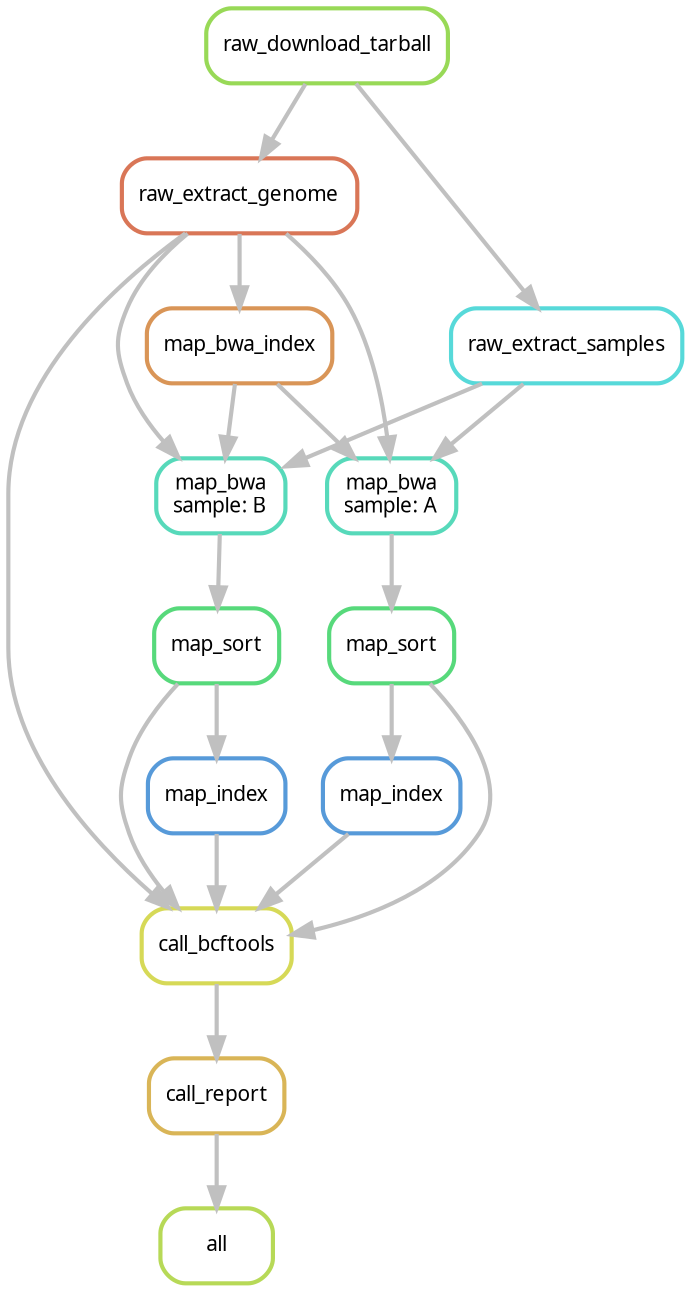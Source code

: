 digraph snakemake_dag {
    graph[bgcolor=white, margin=0];
    node[shape=box, style=rounded, fontname=sans,                 fontsize=10, penwidth=2];
    edge[penwidth=2, color=grey];
	0[label = "all", color = "0.21 0.6 0.85", style="rounded"];
	1[label = "call_report", color = "0.12 0.6 0.85", style="rounded"];
	2[label = "call_bcftools", color = "0.17 0.6 0.85", style="rounded"];
	3[label = "raw_extract_genome", color = "0.04 0.6 0.85", style="rounded"];
	4[label = "raw_download_tarball", color = "0.25 0.6 0.85", style="rounded"];
	5[label = "map_sort", color = "0.38 0.6 0.85", style="rounded"];
	6[label = "map_bwa\nsample: A", color = "0.46 0.6 0.85", style="rounded"];
	7[label = "raw_extract_samples", color = "0.50 0.6 0.85", style="rounded"];
	8[label = "map_bwa_index", color = "0.08 0.6 0.85", style="rounded"];
	9[label = "map_sort", color = "0.38 0.6 0.85", style="rounded"];
	10[label = "map_bwa\nsample: B", color = "0.46 0.6 0.85", style="rounded"];
	11[label = "map_index", color = "0.58 0.6 0.85", style="rounded"];
	12[label = "map_index", color = "0.58 0.6 0.85", style="rounded"];
	1 -> 0
	2 -> 1
	3 -> 2
	5 -> 2
	9 -> 2
	11 -> 2
	12 -> 2
	4 -> 3
	6 -> 5
	3 -> 6
	7 -> 6
	8 -> 6
	4 -> 7
	3 -> 8
	10 -> 9
	3 -> 10
	7 -> 10
	8 -> 10
	5 -> 11
	9 -> 12
}            

